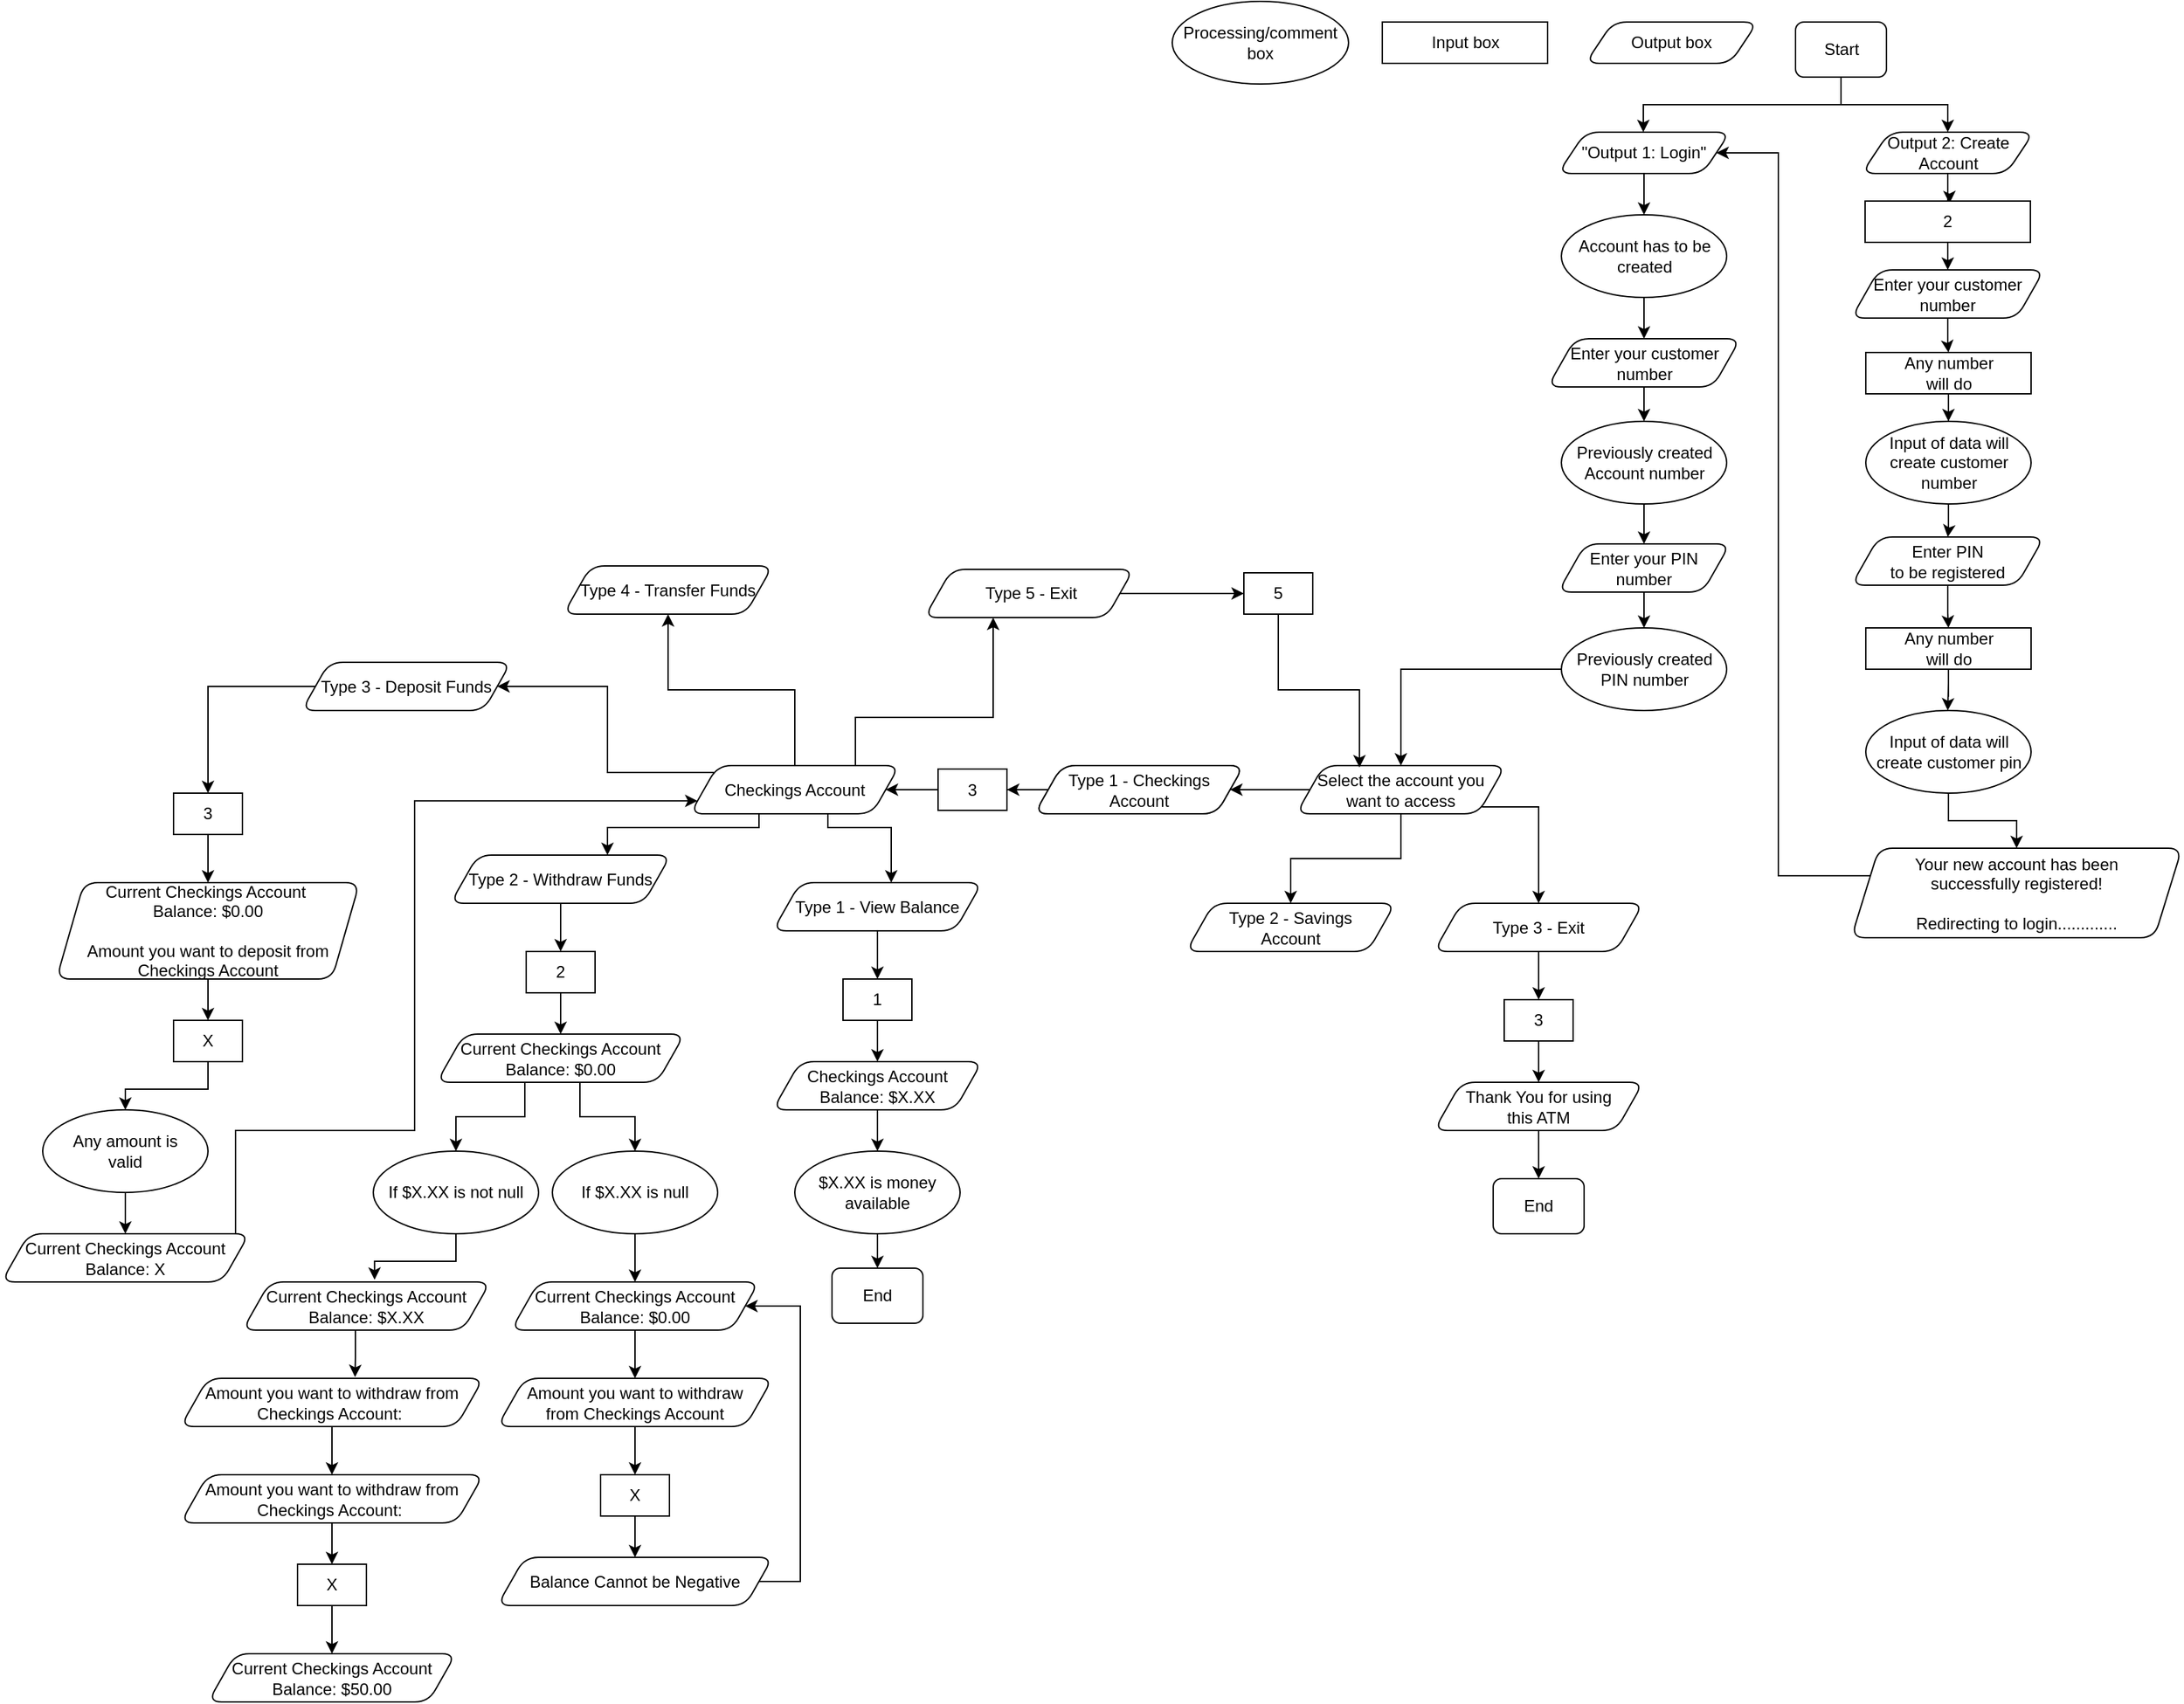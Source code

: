<mxfile version="20.1.1" type="github">
  <diagram id="PVZnReJb8n95HXbe6FDD" name="Page-1">
    <mxGraphModel dx="865" dy="463" grid="1" gridSize="10" guides="1" tooltips="1" connect="1" arrows="1" fold="1" page="1" pageScale="1" pageWidth="4681" pageHeight="3300" math="0" shadow="0">
      <root>
        <mxCell id="0" />
        <mxCell id="1" parent="0" />
        <mxCell id="Zx9jNWDYJmhsIeQJABpq-4" value="" style="edgeStyle=orthogonalEdgeStyle;rounded=0;orthogonalLoop=1;jettySize=auto;html=1;" edge="1" parent="1" source="Zx9jNWDYJmhsIeQJABpq-1" target="Zx9jNWDYJmhsIeQJABpq-2">
          <mxGeometry relative="1" as="geometry">
            <Array as="points">
              <mxPoint x="2446" y="155" />
              <mxPoint x="2302" y="155" />
            </Array>
          </mxGeometry>
        </mxCell>
        <mxCell id="Zx9jNWDYJmhsIeQJABpq-8" style="edgeStyle=orthogonalEdgeStyle;rounded=0;orthogonalLoop=1;jettySize=auto;html=1;entryX=0.5;entryY=0;entryDx=0;entryDy=0;" edge="1" parent="1" source="Zx9jNWDYJmhsIeQJABpq-1" target="Zx9jNWDYJmhsIeQJABpq-5">
          <mxGeometry relative="1" as="geometry" />
        </mxCell>
        <mxCell id="Zx9jNWDYJmhsIeQJABpq-1" value="Start" style="rounded=1;whiteSpace=wrap;html=1;" vertex="1" parent="1">
          <mxGeometry x="2412.5" y="95" width="66" height="40" as="geometry" />
        </mxCell>
        <mxCell id="Zx9jNWDYJmhsIeQJABpq-40" style="edgeStyle=orthogonalEdgeStyle;rounded=0;orthogonalLoop=1;jettySize=auto;html=1;" edge="1" parent="1" source="Zx9jNWDYJmhsIeQJABpq-2" target="Zx9jNWDYJmhsIeQJABpq-39">
          <mxGeometry relative="1" as="geometry" />
        </mxCell>
        <mxCell id="Zx9jNWDYJmhsIeQJABpq-2" value="&quot;Output 1: Login&quot;" style="shape=parallelogram;perimeter=parallelogramPerimeter;whiteSpace=wrap;html=1;fixedSize=1;rounded=1;" vertex="1" parent="1">
          <mxGeometry x="2240" y="175" width="125" height="30" as="geometry" />
        </mxCell>
        <mxCell id="Zx9jNWDYJmhsIeQJABpq-35" style="edgeStyle=orthogonalEdgeStyle;rounded=0;orthogonalLoop=1;jettySize=auto;html=1;entryX=0.511;entryY=0.054;entryDx=0;entryDy=0;entryPerimeter=0;" edge="1" parent="1" source="Zx9jNWDYJmhsIeQJABpq-5" target="Zx9jNWDYJmhsIeQJABpq-9">
          <mxGeometry relative="1" as="geometry" />
        </mxCell>
        <mxCell id="Zx9jNWDYJmhsIeQJABpq-5" value="Output 2: Create Account" style="shape=parallelogram;perimeter=parallelogramPerimeter;whiteSpace=wrap;html=1;fixedSize=1;rounded=1;" vertex="1" parent="1">
          <mxGeometry x="2460.5" y="175" width="125" height="30" as="geometry" />
        </mxCell>
        <mxCell id="Zx9jNWDYJmhsIeQJABpq-14" value="" style="edgeStyle=orthogonalEdgeStyle;rounded=0;orthogonalLoop=1;jettySize=auto;html=1;" edge="1" parent="1" source="Zx9jNWDYJmhsIeQJABpq-9" target="Zx9jNWDYJmhsIeQJABpq-13">
          <mxGeometry relative="1" as="geometry" />
        </mxCell>
        <mxCell id="Zx9jNWDYJmhsIeQJABpq-9" value="2" style="shape=rectangle;perimeter=retanglePerimeter;whiteSpace=wrap;html=1;fixedSize=1;sketch=0;rounded=0;shadow=0;direction=east;" vertex="1" parent="1">
          <mxGeometry x="2463" y="225" width="120" height="30" as="geometry" />
        </mxCell>
        <mxCell id="Zx9jNWDYJmhsIeQJABpq-16" value="" style="edgeStyle=orthogonalEdgeStyle;rounded=0;orthogonalLoop=1;jettySize=auto;html=1;" edge="1" parent="1" source="Zx9jNWDYJmhsIeQJABpq-13" target="Zx9jNWDYJmhsIeQJABpq-15">
          <mxGeometry relative="1" as="geometry" />
        </mxCell>
        <mxCell id="Zx9jNWDYJmhsIeQJABpq-13" value="Enter your customer number" style="shape=parallelogram;perimeter=parallelogramPerimeter;whiteSpace=wrap;html=1;fixedSize=1;rounded=1;" vertex="1" parent="1">
          <mxGeometry x="2453" y="275" width="140" height="35" as="geometry" />
        </mxCell>
        <mxCell id="Zx9jNWDYJmhsIeQJABpq-23" value="" style="edgeStyle=orthogonalEdgeStyle;rounded=0;orthogonalLoop=1;jettySize=auto;html=1;" edge="1" parent="1" source="Zx9jNWDYJmhsIeQJABpq-15" target="Zx9jNWDYJmhsIeQJABpq-22">
          <mxGeometry relative="1" as="geometry" />
        </mxCell>
        <mxCell id="Zx9jNWDYJmhsIeQJABpq-15" value="Any number &lt;br&gt;will do" style="shape=rectangle;perimeter=rectanglePerimeter;whiteSpace=wrap;html=1;fixedSize=1;" vertex="1" parent="1">
          <mxGeometry x="2463.5" y="335" width="120" height="30" as="geometry" />
        </mxCell>
        <mxCell id="Zx9jNWDYJmhsIeQJABpq-26" style="edgeStyle=orthogonalEdgeStyle;rounded=0;orthogonalLoop=1;jettySize=auto;html=1;entryX=0.5;entryY=0;entryDx=0;entryDy=0;" edge="1" parent="1" source="Zx9jNWDYJmhsIeQJABpq-22" target="Zx9jNWDYJmhsIeQJABpq-25">
          <mxGeometry relative="1" as="geometry" />
        </mxCell>
        <mxCell id="Zx9jNWDYJmhsIeQJABpq-22" value="Input of data will create customer number" style="ellipse;whiteSpace=wrap;html=1;" vertex="1" parent="1">
          <mxGeometry x="2463.5" y="385" width="120" height="60" as="geometry" />
        </mxCell>
        <mxCell id="Zx9jNWDYJmhsIeQJABpq-30" style="edgeStyle=orthogonalEdgeStyle;rounded=0;orthogonalLoop=1;jettySize=auto;html=1;entryX=0.5;entryY=0;entryDx=0;entryDy=0;" edge="1" parent="1" source="Zx9jNWDYJmhsIeQJABpq-25" target="Zx9jNWDYJmhsIeQJABpq-29">
          <mxGeometry relative="1" as="geometry" />
        </mxCell>
        <mxCell id="Zx9jNWDYJmhsIeQJABpq-25" value="Enter PIN &lt;br&gt;to be registered" style="shape=parallelogram;perimeter=parallelogramPerimeter;whiteSpace=wrap;html=1;fixedSize=1;rounded=1;" vertex="1" parent="1">
          <mxGeometry x="2453" y="469" width="140" height="35" as="geometry" />
        </mxCell>
        <mxCell id="Zx9jNWDYJmhsIeQJABpq-37" value="" style="edgeStyle=orthogonalEdgeStyle;rounded=0;orthogonalLoop=1;jettySize=auto;html=1;" edge="1" parent="1" source="Zx9jNWDYJmhsIeQJABpq-27" target="Zx9jNWDYJmhsIeQJABpq-36">
          <mxGeometry relative="1" as="geometry" />
        </mxCell>
        <mxCell id="Zx9jNWDYJmhsIeQJABpq-27" value="Input of data will create customer pin" style="ellipse;whiteSpace=wrap;html=1;" vertex="1" parent="1">
          <mxGeometry x="2463.5" y="595" width="120" height="60" as="geometry" />
        </mxCell>
        <mxCell id="Zx9jNWDYJmhsIeQJABpq-31" style="edgeStyle=orthogonalEdgeStyle;rounded=0;orthogonalLoop=1;jettySize=auto;html=1;entryX=0.5;entryY=0;entryDx=0;entryDy=0;" edge="1" parent="1" source="Zx9jNWDYJmhsIeQJABpq-29">
          <mxGeometry relative="1" as="geometry">
            <mxPoint x="2523" y="595" as="targetPoint" />
          </mxGeometry>
        </mxCell>
        <mxCell id="Zx9jNWDYJmhsIeQJABpq-29" value="Any number &lt;br&gt;will do" style="shape=rectangle;perimeter=rectanglePerimeter;whiteSpace=wrap;html=1;fixedSize=1;" vertex="1" parent="1">
          <mxGeometry x="2463.5" y="535" width="120" height="30" as="geometry" />
        </mxCell>
        <mxCell id="Zx9jNWDYJmhsIeQJABpq-38" style="edgeStyle=orthogonalEdgeStyle;rounded=0;orthogonalLoop=1;jettySize=auto;html=1;entryX=1;entryY=0.5;entryDx=0;entryDy=0;" edge="1" parent="1" source="Zx9jNWDYJmhsIeQJABpq-36" target="Zx9jNWDYJmhsIeQJABpq-2">
          <mxGeometry relative="1" as="geometry">
            <Array as="points">
              <mxPoint x="2400" y="715" />
              <mxPoint x="2400" y="190" />
            </Array>
          </mxGeometry>
        </mxCell>
        <mxCell id="Zx9jNWDYJmhsIeQJABpq-36" value="Your new account has been &lt;br&gt;successfully registered!&lt;br&gt;&lt;br&gt;Redirecting to login............." style="shape=parallelogram;perimeter=parallelogramPerimeter;whiteSpace=wrap;html=1;fixedSize=1;rounded=1;" vertex="1" parent="1">
          <mxGeometry x="2453" y="695" width="240" height="65" as="geometry" />
        </mxCell>
        <mxCell id="Zx9jNWDYJmhsIeQJABpq-43" style="edgeStyle=orthogonalEdgeStyle;rounded=0;orthogonalLoop=1;jettySize=auto;html=1;entryX=0.5;entryY=0;entryDx=0;entryDy=0;" edge="1" parent="1" source="Zx9jNWDYJmhsIeQJABpq-39" target="Zx9jNWDYJmhsIeQJABpq-44">
          <mxGeometry relative="1" as="geometry">
            <mxPoint x="2302.5" y="325" as="targetPoint" />
          </mxGeometry>
        </mxCell>
        <mxCell id="Zx9jNWDYJmhsIeQJABpq-39" value="Account has to be created" style="ellipse;whiteSpace=wrap;html=1;" vertex="1" parent="1">
          <mxGeometry x="2242.5" y="235" width="120" height="60" as="geometry" />
        </mxCell>
        <mxCell id="Zx9jNWDYJmhsIeQJABpq-51" style="edgeStyle=orthogonalEdgeStyle;rounded=0;orthogonalLoop=1;jettySize=auto;html=1;" edge="1" parent="1" source="Zx9jNWDYJmhsIeQJABpq-44" target="Zx9jNWDYJmhsIeQJABpq-50">
          <mxGeometry relative="1" as="geometry" />
        </mxCell>
        <mxCell id="Zx9jNWDYJmhsIeQJABpq-44" value="Enter your customer number" style="shape=parallelogram;perimeter=parallelogramPerimeter;whiteSpace=wrap;html=1;fixedSize=1;rounded=1;" vertex="1" parent="1">
          <mxGeometry x="2232.5" y="325" width="140" height="35" as="geometry" />
        </mxCell>
        <mxCell id="Zx9jNWDYJmhsIeQJABpq-47" value="Output box" style="shape=parallelogram;perimeter=parallelogramPerimeter;whiteSpace=wrap;html=1;fixedSize=1;rounded=1;" vertex="1" parent="1">
          <mxGeometry x="2260" y="95" width="125" height="30" as="geometry" />
        </mxCell>
        <mxCell id="Zx9jNWDYJmhsIeQJABpq-48" value="Input box" style="shape=rectangle;perimeter=rectanglePerimeter;whiteSpace=wrap;html=1;fixedSize=1;" vertex="1" parent="1">
          <mxGeometry x="2112.5" y="95" width="120" height="30" as="geometry" />
        </mxCell>
        <mxCell id="Zx9jNWDYJmhsIeQJABpq-49" value="Processing/comment box" style="ellipse;whiteSpace=wrap;html=1;" vertex="1" parent="1">
          <mxGeometry x="1960" y="80" width="128" height="60" as="geometry" />
        </mxCell>
        <mxCell id="Zx9jNWDYJmhsIeQJABpq-53" style="edgeStyle=orthogonalEdgeStyle;rounded=0;orthogonalLoop=1;jettySize=auto;html=1;entryX=0.5;entryY=0;entryDx=0;entryDy=0;" edge="1" parent="1" source="Zx9jNWDYJmhsIeQJABpq-50" target="Zx9jNWDYJmhsIeQJABpq-52">
          <mxGeometry relative="1" as="geometry" />
        </mxCell>
        <mxCell id="Zx9jNWDYJmhsIeQJABpq-50" value="Previously created Account number" style="ellipse;whiteSpace=wrap;html=1;" vertex="1" parent="1">
          <mxGeometry x="2242.5" y="385" width="120" height="60" as="geometry" />
        </mxCell>
        <mxCell id="Zx9jNWDYJmhsIeQJABpq-55" style="edgeStyle=orthogonalEdgeStyle;rounded=0;orthogonalLoop=1;jettySize=auto;html=1;entryX=0.5;entryY=0;entryDx=0;entryDy=0;" edge="1" parent="1" source="Zx9jNWDYJmhsIeQJABpq-52" target="Zx9jNWDYJmhsIeQJABpq-54">
          <mxGeometry relative="1" as="geometry" />
        </mxCell>
        <mxCell id="Zx9jNWDYJmhsIeQJABpq-52" value="Enter your PIN &lt;br&gt;number" style="shape=parallelogram;perimeter=parallelogramPerimeter;whiteSpace=wrap;html=1;fixedSize=1;rounded=1;" vertex="1" parent="1">
          <mxGeometry x="2240" y="474" width="125" height="35" as="geometry" />
        </mxCell>
        <mxCell id="Zx9jNWDYJmhsIeQJABpq-60" style="edgeStyle=orthogonalEdgeStyle;rounded=0;orthogonalLoop=1;jettySize=auto;html=1;entryX=0.5;entryY=0;entryDx=0;entryDy=0;" edge="1" parent="1" source="Zx9jNWDYJmhsIeQJABpq-54" target="Zx9jNWDYJmhsIeQJABpq-59">
          <mxGeometry relative="1" as="geometry" />
        </mxCell>
        <mxCell id="Zx9jNWDYJmhsIeQJABpq-54" value="Previously created PIN number" style="ellipse;whiteSpace=wrap;html=1;" vertex="1" parent="1">
          <mxGeometry x="2242.5" y="535" width="120" height="60" as="geometry" />
        </mxCell>
        <mxCell id="Zx9jNWDYJmhsIeQJABpq-62" style="edgeStyle=orthogonalEdgeStyle;rounded=0;orthogonalLoop=1;jettySize=auto;html=1;" edge="1" parent="1" source="Zx9jNWDYJmhsIeQJABpq-59" target="Zx9jNWDYJmhsIeQJABpq-61">
          <mxGeometry relative="1" as="geometry" />
        </mxCell>
        <mxCell id="Zx9jNWDYJmhsIeQJABpq-64" style="edgeStyle=orthogonalEdgeStyle;rounded=0;orthogonalLoop=1;jettySize=auto;html=1;entryX=0.5;entryY=0;entryDx=0;entryDy=0;" edge="1" parent="1" source="Zx9jNWDYJmhsIeQJABpq-59" target="Zx9jNWDYJmhsIeQJABpq-63">
          <mxGeometry relative="1" as="geometry" />
        </mxCell>
        <mxCell id="Zx9jNWDYJmhsIeQJABpq-66" style="edgeStyle=orthogonalEdgeStyle;rounded=0;orthogonalLoop=1;jettySize=auto;html=1;entryX=0.5;entryY=0;entryDx=0;entryDy=0;" edge="1" parent="1" source="Zx9jNWDYJmhsIeQJABpq-59" target="Zx9jNWDYJmhsIeQJABpq-65">
          <mxGeometry relative="1" as="geometry">
            <Array as="points">
              <mxPoint x="2226" y="665" />
            </Array>
          </mxGeometry>
        </mxCell>
        <mxCell id="Zx9jNWDYJmhsIeQJABpq-59" value="Select the account you want to access" style="shape=parallelogram;perimeter=parallelogramPerimeter;whiteSpace=wrap;html=1;fixedSize=1;rounded=1;" vertex="1" parent="1">
          <mxGeometry x="2050" y="635" width="152" height="35" as="geometry" />
        </mxCell>
        <mxCell id="Zx9jNWDYJmhsIeQJABpq-77" style="edgeStyle=orthogonalEdgeStyle;rounded=0;orthogonalLoop=1;jettySize=auto;html=1;entryX=1;entryY=0.5;entryDx=0;entryDy=0;" edge="1" parent="1" source="Zx9jNWDYJmhsIeQJABpq-61" target="Zx9jNWDYJmhsIeQJABpq-76">
          <mxGeometry relative="1" as="geometry" />
        </mxCell>
        <mxCell id="Zx9jNWDYJmhsIeQJABpq-61" value="Type 1 - Checkings &lt;br&gt;Account" style="shape=parallelogram;perimeter=parallelogramPerimeter;whiteSpace=wrap;html=1;fixedSize=1;rounded=1;" vertex="1" parent="1">
          <mxGeometry x="1860" y="635" width="152" height="35" as="geometry" />
        </mxCell>
        <mxCell id="Zx9jNWDYJmhsIeQJABpq-63" value="Type 2 - Savings &lt;br&gt;Account" style="shape=parallelogram;perimeter=parallelogramPerimeter;whiteSpace=wrap;html=1;fixedSize=1;rounded=1;" vertex="1" parent="1">
          <mxGeometry x="1970" y="735" width="152" height="35" as="geometry" />
        </mxCell>
        <mxCell id="Zx9jNWDYJmhsIeQJABpq-71" style="edgeStyle=orthogonalEdgeStyle;rounded=0;orthogonalLoop=1;jettySize=auto;html=1;entryX=0.5;entryY=0;entryDx=0;entryDy=0;" edge="1" parent="1" source="Zx9jNWDYJmhsIeQJABpq-65" target="Zx9jNWDYJmhsIeQJABpq-70">
          <mxGeometry relative="1" as="geometry" />
        </mxCell>
        <mxCell id="Zx9jNWDYJmhsIeQJABpq-65" value="Type 3 - Exit" style="shape=parallelogram;perimeter=parallelogramPerimeter;whiteSpace=wrap;html=1;fixedSize=1;rounded=1;" vertex="1" parent="1">
          <mxGeometry x="2150" y="735" width="152" height="35" as="geometry" />
        </mxCell>
        <mxCell id="Zx9jNWDYJmhsIeQJABpq-73" style="edgeStyle=orthogonalEdgeStyle;rounded=0;orthogonalLoop=1;jettySize=auto;html=1;entryX=0.5;entryY=0;entryDx=0;entryDy=0;" edge="1" parent="1" source="Zx9jNWDYJmhsIeQJABpq-70" target="Zx9jNWDYJmhsIeQJABpq-72">
          <mxGeometry relative="1" as="geometry" />
        </mxCell>
        <mxCell id="Zx9jNWDYJmhsIeQJABpq-70" value="3" style="shape=rectangle;perimeter=rectanglePerimeter;whiteSpace=wrap;html=1;fixedSize=1;" vertex="1" parent="1">
          <mxGeometry x="2201" y="805" width="50" height="30" as="geometry" />
        </mxCell>
        <mxCell id="Zx9jNWDYJmhsIeQJABpq-75" style="edgeStyle=orthogonalEdgeStyle;rounded=0;orthogonalLoop=1;jettySize=auto;html=1;entryX=0.5;entryY=0;entryDx=0;entryDy=0;" edge="1" parent="1" source="Zx9jNWDYJmhsIeQJABpq-72" target="Zx9jNWDYJmhsIeQJABpq-74">
          <mxGeometry relative="1" as="geometry" />
        </mxCell>
        <mxCell id="Zx9jNWDYJmhsIeQJABpq-72" value="Thank You for using &lt;br&gt;this ATM" style="shape=parallelogram;perimeter=parallelogramPerimeter;whiteSpace=wrap;html=1;fixedSize=1;rounded=1;" vertex="1" parent="1">
          <mxGeometry x="2150" y="865" width="152" height="35" as="geometry" />
        </mxCell>
        <mxCell id="Zx9jNWDYJmhsIeQJABpq-74" value="End" style="rounded=1;whiteSpace=wrap;html=1;" vertex="1" parent="1">
          <mxGeometry x="2193" y="935" width="66" height="40" as="geometry" />
        </mxCell>
        <mxCell id="Zx9jNWDYJmhsIeQJABpq-80" style="edgeStyle=orthogonalEdgeStyle;rounded=0;orthogonalLoop=1;jettySize=auto;html=1;entryX=1;entryY=0.5;entryDx=0;entryDy=0;" edge="1" parent="1" source="Zx9jNWDYJmhsIeQJABpq-76" target="Zx9jNWDYJmhsIeQJABpq-79">
          <mxGeometry relative="1" as="geometry" />
        </mxCell>
        <mxCell id="Zx9jNWDYJmhsIeQJABpq-76" value="3" style="shape=rectangle;perimeter=rectanglePerimeter;whiteSpace=wrap;html=1;fixedSize=1;" vertex="1" parent="1">
          <mxGeometry x="1790" y="637.5" width="50" height="30" as="geometry" />
        </mxCell>
        <mxCell id="Zx9jNWDYJmhsIeQJABpq-78" value="Type 1 - Checkings &lt;br&gt;Account" style="shape=parallelogram;perimeter=parallelogramPerimeter;whiteSpace=wrap;html=1;fixedSize=1;rounded=1;" vertex="1" parent="1">
          <mxGeometry x="1860" y="635" width="152" height="35" as="geometry" />
        </mxCell>
        <mxCell id="Zx9jNWDYJmhsIeQJABpq-82" value="" style="edgeStyle=orthogonalEdgeStyle;rounded=0;orthogonalLoop=1;jettySize=auto;html=1;" edge="1" parent="1" source="Zx9jNWDYJmhsIeQJABpq-79" target="Zx9jNWDYJmhsIeQJABpq-81">
          <mxGeometry relative="1" as="geometry">
            <Array as="points">
              <mxPoint x="1710" y="680" />
              <mxPoint x="1756" y="680" />
            </Array>
          </mxGeometry>
        </mxCell>
        <mxCell id="Zx9jNWDYJmhsIeQJABpq-84" value="" style="edgeStyle=orthogonalEdgeStyle;rounded=0;orthogonalLoop=1;jettySize=auto;html=1;" edge="1" parent="1" source="Zx9jNWDYJmhsIeQJABpq-79" target="Zx9jNWDYJmhsIeQJABpq-83">
          <mxGeometry relative="1" as="geometry">
            <Array as="points">
              <mxPoint x="1660" y="680" />
              <mxPoint x="1550" y="680" />
            </Array>
          </mxGeometry>
        </mxCell>
        <mxCell id="Zx9jNWDYJmhsIeQJABpq-86" style="edgeStyle=orthogonalEdgeStyle;rounded=0;orthogonalLoop=1;jettySize=auto;html=1;" edge="1" parent="1" source="Zx9jNWDYJmhsIeQJABpq-79" target="Zx9jNWDYJmhsIeQJABpq-85">
          <mxGeometry relative="1" as="geometry">
            <Array as="points">
              <mxPoint x="1550" y="640" />
            </Array>
          </mxGeometry>
        </mxCell>
        <mxCell id="Zx9jNWDYJmhsIeQJABpq-90" style="edgeStyle=orthogonalEdgeStyle;rounded=0;orthogonalLoop=1;jettySize=auto;html=1;" edge="1" parent="1" source="Zx9jNWDYJmhsIeQJABpq-79" target="Zx9jNWDYJmhsIeQJABpq-89">
          <mxGeometry relative="1" as="geometry">
            <mxPoint x="1890" y="550" as="targetPoint" />
            <Array as="points">
              <mxPoint x="1730" y="600" />
              <mxPoint x="1830" y="600" />
            </Array>
          </mxGeometry>
        </mxCell>
        <mxCell id="Zx9jNWDYJmhsIeQJABpq-91" style="edgeStyle=orthogonalEdgeStyle;rounded=0;orthogonalLoop=1;jettySize=auto;html=1;" edge="1" parent="1" source="Zx9jNWDYJmhsIeQJABpq-79" target="Zx9jNWDYJmhsIeQJABpq-87">
          <mxGeometry relative="1" as="geometry" />
        </mxCell>
        <mxCell id="Zx9jNWDYJmhsIeQJABpq-79" value="Checkings Account" style="shape=parallelogram;perimeter=parallelogramPerimeter;whiteSpace=wrap;html=1;fixedSize=1;rounded=1;" vertex="1" parent="1">
          <mxGeometry x="1610" y="635" width="152" height="35" as="geometry" />
        </mxCell>
        <mxCell id="Zx9jNWDYJmhsIeQJABpq-96" style="edgeStyle=orthogonalEdgeStyle;rounded=0;orthogonalLoop=1;jettySize=auto;html=1;entryX=0.5;entryY=0;entryDx=0;entryDy=0;" edge="1" parent="1" source="Zx9jNWDYJmhsIeQJABpq-81" target="Zx9jNWDYJmhsIeQJABpq-95">
          <mxGeometry relative="1" as="geometry" />
        </mxCell>
        <mxCell id="Zx9jNWDYJmhsIeQJABpq-81" value="Type 1 - View Balance" style="shape=parallelogram;perimeter=parallelogramPerimeter;whiteSpace=wrap;html=1;fixedSize=1;rounded=1;" vertex="1" parent="1">
          <mxGeometry x="1670" y="720" width="152" height="35" as="geometry" />
        </mxCell>
        <mxCell id="Zx9jNWDYJmhsIeQJABpq-102" style="edgeStyle=orthogonalEdgeStyle;rounded=0;orthogonalLoop=1;jettySize=auto;html=1;entryX=0.5;entryY=0;entryDx=0;entryDy=0;" edge="1" parent="1" source="Zx9jNWDYJmhsIeQJABpq-83" target="Zx9jNWDYJmhsIeQJABpq-101">
          <mxGeometry relative="1" as="geometry" />
        </mxCell>
        <mxCell id="Zx9jNWDYJmhsIeQJABpq-83" value="Type 2 - Withdraw Funds" style="shape=parallelogram;perimeter=parallelogramPerimeter;whiteSpace=wrap;html=1;fixedSize=1;rounded=1;" vertex="1" parent="1">
          <mxGeometry x="1436" y="700" width="160" height="35" as="geometry" />
        </mxCell>
        <mxCell id="Zx9jNWDYJmhsIeQJABpq-122" style="edgeStyle=orthogonalEdgeStyle;rounded=0;orthogonalLoop=1;jettySize=auto;html=1;entryX=0.5;entryY=0;entryDx=0;entryDy=0;" edge="1" parent="1" source="Zx9jNWDYJmhsIeQJABpq-85" target="Zx9jNWDYJmhsIeQJABpq-121">
          <mxGeometry relative="1" as="geometry" />
        </mxCell>
        <mxCell id="Zx9jNWDYJmhsIeQJABpq-85" value="Type 3 - Deposit Funds" style="shape=parallelogram;perimeter=parallelogramPerimeter;whiteSpace=wrap;html=1;fixedSize=1;rounded=1;" vertex="1" parent="1">
          <mxGeometry x="1328" y="560" width="152" height="35" as="geometry" />
        </mxCell>
        <mxCell id="Zx9jNWDYJmhsIeQJABpq-87" value="Type 4 - Transfer Funds" style="shape=parallelogram;perimeter=parallelogramPerimeter;whiteSpace=wrap;html=1;fixedSize=1;rounded=1;" vertex="1" parent="1">
          <mxGeometry x="1518" y="490" width="152" height="35" as="geometry" />
        </mxCell>
        <mxCell id="Zx9jNWDYJmhsIeQJABpq-93" style="edgeStyle=orthogonalEdgeStyle;rounded=0;orthogonalLoop=1;jettySize=auto;html=1;entryX=0;entryY=0.5;entryDx=0;entryDy=0;" edge="1" parent="1" source="Zx9jNWDYJmhsIeQJABpq-89" target="Zx9jNWDYJmhsIeQJABpq-92">
          <mxGeometry relative="1" as="geometry" />
        </mxCell>
        <mxCell id="Zx9jNWDYJmhsIeQJABpq-89" value="&amp;nbsp;Type 5 - Exit" style="shape=parallelogram;perimeter=parallelogramPerimeter;whiteSpace=wrap;html=1;fixedSize=1;rounded=1;" vertex="1" parent="1">
          <mxGeometry x="1780" y="492.5" width="152" height="35" as="geometry" />
        </mxCell>
        <mxCell id="Zx9jNWDYJmhsIeQJABpq-94" style="edgeStyle=orthogonalEdgeStyle;rounded=0;orthogonalLoop=1;jettySize=auto;html=1;entryX=0.302;entryY=0.038;entryDx=0;entryDy=0;entryPerimeter=0;" edge="1" parent="1" source="Zx9jNWDYJmhsIeQJABpq-92" target="Zx9jNWDYJmhsIeQJABpq-59">
          <mxGeometry relative="1" as="geometry" />
        </mxCell>
        <mxCell id="Zx9jNWDYJmhsIeQJABpq-92" value="5" style="shape=rectangle;perimeter=rectanglePerimeter;whiteSpace=wrap;html=1;fixedSize=1;" vertex="1" parent="1">
          <mxGeometry x="2012" y="495" width="50" height="30" as="geometry" />
        </mxCell>
        <mxCell id="Zx9jNWDYJmhsIeQJABpq-98" style="edgeStyle=orthogonalEdgeStyle;rounded=0;orthogonalLoop=1;jettySize=auto;html=1;entryX=0.5;entryY=0;entryDx=0;entryDy=0;" edge="1" parent="1" source="Zx9jNWDYJmhsIeQJABpq-95" target="Zx9jNWDYJmhsIeQJABpq-97">
          <mxGeometry relative="1" as="geometry" />
        </mxCell>
        <mxCell id="Zx9jNWDYJmhsIeQJABpq-95" value="1" style="shape=rectangle;perimeter=rectanglePerimeter;whiteSpace=wrap;html=1;fixedSize=1;" vertex="1" parent="1">
          <mxGeometry x="1721" y="790" width="50" height="30" as="geometry" />
        </mxCell>
        <mxCell id="Zx9jNWDYJmhsIeQJABpq-100" style="edgeStyle=orthogonalEdgeStyle;rounded=0;orthogonalLoop=1;jettySize=auto;html=1;entryX=0.5;entryY=0;entryDx=0;entryDy=0;" edge="1" parent="1" source="Zx9jNWDYJmhsIeQJABpq-97" target="Zx9jNWDYJmhsIeQJABpq-99">
          <mxGeometry relative="1" as="geometry" />
        </mxCell>
        <mxCell id="Zx9jNWDYJmhsIeQJABpq-97" value="Checkings Account Balance: $X.XX" style="shape=parallelogram;perimeter=parallelogramPerimeter;whiteSpace=wrap;html=1;fixedSize=1;rounded=1;" vertex="1" parent="1">
          <mxGeometry x="1670" y="850" width="152" height="35" as="geometry" />
        </mxCell>
        <mxCell id="Zx9jNWDYJmhsIeQJABpq-108" style="edgeStyle=orthogonalEdgeStyle;rounded=0;orthogonalLoop=1;jettySize=auto;html=1;entryX=0.5;entryY=0;entryDx=0;entryDy=0;" edge="1" parent="1" source="Zx9jNWDYJmhsIeQJABpq-99" target="Zx9jNWDYJmhsIeQJABpq-107">
          <mxGeometry relative="1" as="geometry" />
        </mxCell>
        <mxCell id="Zx9jNWDYJmhsIeQJABpq-99" value="$X.XX is money available" style="ellipse;whiteSpace=wrap;html=1;" vertex="1" parent="1">
          <mxGeometry x="1686" y="915" width="120" height="60" as="geometry" />
        </mxCell>
        <mxCell id="Zx9jNWDYJmhsIeQJABpq-104" style="edgeStyle=orthogonalEdgeStyle;rounded=0;orthogonalLoop=1;jettySize=auto;html=1;entryX=0.5;entryY=0;entryDx=0;entryDy=0;" edge="1" parent="1" source="Zx9jNWDYJmhsIeQJABpq-101" target="Zx9jNWDYJmhsIeQJABpq-103">
          <mxGeometry relative="1" as="geometry" />
        </mxCell>
        <mxCell id="Zx9jNWDYJmhsIeQJABpq-101" value="2" style="shape=rectangle;perimeter=rectanglePerimeter;whiteSpace=wrap;html=1;fixedSize=1;" vertex="1" parent="1">
          <mxGeometry x="1491" y="770" width="50" height="30" as="geometry" />
        </mxCell>
        <mxCell id="Zx9jNWDYJmhsIeQJABpq-106" style="edgeStyle=orthogonalEdgeStyle;rounded=0;orthogonalLoop=1;jettySize=auto;html=1;entryX=0.5;entryY=0;entryDx=0;entryDy=0;" edge="1" parent="1" source="Zx9jNWDYJmhsIeQJABpq-103" target="Zx9jNWDYJmhsIeQJABpq-105">
          <mxGeometry relative="1" as="geometry">
            <Array as="points">
              <mxPoint x="1530" y="890" />
              <mxPoint x="1570" y="890" />
            </Array>
          </mxGeometry>
        </mxCell>
        <mxCell id="Zx9jNWDYJmhsIeQJABpq-123" style="edgeStyle=orthogonalEdgeStyle;rounded=0;orthogonalLoop=1;jettySize=auto;html=1;entryX=0.5;entryY=0;entryDx=0;entryDy=0;" edge="1" parent="1" source="Zx9jNWDYJmhsIeQJABpq-103" target="Zx9jNWDYJmhsIeQJABpq-133">
          <mxGeometry relative="1" as="geometry">
            <mxPoint x="1430" y="910" as="targetPoint" />
            <Array as="points">
              <mxPoint x="1490" y="890" />
              <mxPoint x="1440" y="890" />
            </Array>
          </mxGeometry>
        </mxCell>
        <mxCell id="Zx9jNWDYJmhsIeQJABpq-103" value="Current Checkings Account Balance: $0.00" style="shape=parallelogram;perimeter=parallelogramPerimeter;whiteSpace=wrap;html=1;fixedSize=1;rounded=1;" vertex="1" parent="1">
          <mxGeometry x="1426" y="830" width="180" height="35" as="geometry" />
        </mxCell>
        <mxCell id="Zx9jNWDYJmhsIeQJABpq-110" style="edgeStyle=orthogonalEdgeStyle;rounded=0;orthogonalLoop=1;jettySize=auto;html=1;entryX=0.5;entryY=0;entryDx=0;entryDy=0;" edge="1" parent="1" source="Zx9jNWDYJmhsIeQJABpq-105" target="Zx9jNWDYJmhsIeQJABpq-109">
          <mxGeometry relative="1" as="geometry" />
        </mxCell>
        <mxCell id="Zx9jNWDYJmhsIeQJABpq-105" value="If $X.XX is null" style="ellipse;whiteSpace=wrap;html=1;" vertex="1" parent="1">
          <mxGeometry x="1510" y="915" width="120" height="60" as="geometry" />
        </mxCell>
        <mxCell id="Zx9jNWDYJmhsIeQJABpq-107" value="End" style="rounded=1;whiteSpace=wrap;html=1;" vertex="1" parent="1">
          <mxGeometry x="1713" y="1000" width="66" height="40" as="geometry" />
        </mxCell>
        <mxCell id="Zx9jNWDYJmhsIeQJABpq-112" value="" style="edgeStyle=orthogonalEdgeStyle;rounded=0;orthogonalLoop=1;jettySize=auto;html=1;" edge="1" parent="1" source="Zx9jNWDYJmhsIeQJABpq-109" target="Zx9jNWDYJmhsIeQJABpq-111">
          <mxGeometry relative="1" as="geometry" />
        </mxCell>
        <mxCell id="Zx9jNWDYJmhsIeQJABpq-109" value="Current Checkings Account Balance: $0.00" style="shape=parallelogram;perimeter=parallelogramPerimeter;whiteSpace=wrap;html=1;fixedSize=1;rounded=1;" vertex="1" parent="1">
          <mxGeometry x="1480" y="1010" width="180" height="35" as="geometry" />
        </mxCell>
        <mxCell id="Zx9jNWDYJmhsIeQJABpq-114" style="edgeStyle=orthogonalEdgeStyle;rounded=0;orthogonalLoop=1;jettySize=auto;html=1;entryX=0.5;entryY=0;entryDx=0;entryDy=0;" edge="1" parent="1" source="Zx9jNWDYJmhsIeQJABpq-111" target="Zx9jNWDYJmhsIeQJABpq-113">
          <mxGeometry relative="1" as="geometry" />
        </mxCell>
        <mxCell id="Zx9jNWDYJmhsIeQJABpq-111" value="Amount you want to withdraw &lt;br&gt;from Checkings Account" style="shape=parallelogram;perimeter=parallelogramPerimeter;whiteSpace=wrap;html=1;fixedSize=1;rounded=1;" vertex="1" parent="1">
          <mxGeometry x="1470" y="1080" width="200" height="35" as="geometry" />
        </mxCell>
        <mxCell id="Zx9jNWDYJmhsIeQJABpq-117" style="edgeStyle=orthogonalEdgeStyle;rounded=0;orthogonalLoop=1;jettySize=auto;html=1;entryX=0.5;entryY=0;entryDx=0;entryDy=0;" edge="1" parent="1" source="Zx9jNWDYJmhsIeQJABpq-113" target="Zx9jNWDYJmhsIeQJABpq-118">
          <mxGeometry relative="1" as="geometry">
            <mxPoint x="1570" y="1205" as="targetPoint" />
          </mxGeometry>
        </mxCell>
        <mxCell id="Zx9jNWDYJmhsIeQJABpq-113" value="X" style="shape=rectangle;perimeter=rectanglePerimeter;whiteSpace=wrap;html=1;fixedSize=1;" vertex="1" parent="1">
          <mxGeometry x="1545" y="1150" width="50" height="30" as="geometry" />
        </mxCell>
        <mxCell id="Zx9jNWDYJmhsIeQJABpq-120" style="edgeStyle=orthogonalEdgeStyle;rounded=0;orthogonalLoop=1;jettySize=auto;html=1;" edge="1" parent="1" source="Zx9jNWDYJmhsIeQJABpq-118" target="Zx9jNWDYJmhsIeQJABpq-109">
          <mxGeometry relative="1" as="geometry">
            <Array as="points">
              <mxPoint x="1690" y="1227.5" />
              <mxPoint x="1690" y="1027.5" />
            </Array>
          </mxGeometry>
        </mxCell>
        <mxCell id="Zx9jNWDYJmhsIeQJABpq-118" value="Balance Cannot be Negative" style="shape=parallelogram;perimeter=parallelogramPerimeter;whiteSpace=wrap;html=1;fixedSize=1;rounded=1;" vertex="1" parent="1">
          <mxGeometry x="1470" y="1210" width="200" height="35" as="geometry" />
        </mxCell>
        <mxCell id="Zx9jNWDYJmhsIeQJABpq-125" style="edgeStyle=orthogonalEdgeStyle;rounded=0;orthogonalLoop=1;jettySize=auto;html=1;entryX=0.5;entryY=0;entryDx=0;entryDy=0;" edge="1" parent="1" source="Zx9jNWDYJmhsIeQJABpq-121" target="Zx9jNWDYJmhsIeQJABpq-124">
          <mxGeometry relative="1" as="geometry" />
        </mxCell>
        <mxCell id="Zx9jNWDYJmhsIeQJABpq-121" value="3" style="shape=rectangle;perimeter=rectanglePerimeter;whiteSpace=wrap;html=1;fixedSize=1;" vertex="1" parent="1">
          <mxGeometry x="1235" y="655" width="50" height="30" as="geometry" />
        </mxCell>
        <mxCell id="Zx9jNWDYJmhsIeQJABpq-127" style="edgeStyle=orthogonalEdgeStyle;rounded=0;orthogonalLoop=1;jettySize=auto;html=1;entryX=0.5;entryY=0;entryDx=0;entryDy=0;" edge="1" parent="1" source="Zx9jNWDYJmhsIeQJABpq-124" target="Zx9jNWDYJmhsIeQJABpq-126">
          <mxGeometry relative="1" as="geometry" />
        </mxCell>
        <mxCell id="Zx9jNWDYJmhsIeQJABpq-124" value="&lt;div&gt;Current Checkings Account&amp;nbsp;&lt;/div&gt;&lt;div&gt;Balance: $0.00&lt;/div&gt;&lt;div&gt;&lt;br&gt;&lt;/div&gt;&lt;div&gt;Amount you want to deposit from Checkings Account&lt;/div&gt;" style="shape=parallelogram;perimeter=parallelogramPerimeter;whiteSpace=wrap;html=1;fixedSize=1;rounded=1;" vertex="1" parent="1">
          <mxGeometry x="1150" y="720" width="220" height="70" as="geometry" />
        </mxCell>
        <mxCell id="Zx9jNWDYJmhsIeQJABpq-129" style="edgeStyle=orthogonalEdgeStyle;rounded=0;orthogonalLoop=1;jettySize=auto;html=1;entryX=0.5;entryY=0;entryDx=0;entryDy=0;" edge="1" parent="1" source="Zx9jNWDYJmhsIeQJABpq-126" target="Zx9jNWDYJmhsIeQJABpq-128">
          <mxGeometry relative="1" as="geometry">
            <Array as="points">
              <mxPoint x="1260" y="870" />
              <mxPoint x="1200" y="870" />
            </Array>
          </mxGeometry>
        </mxCell>
        <mxCell id="Zx9jNWDYJmhsIeQJABpq-126" value="X" style="shape=rectangle;perimeter=rectanglePerimeter;whiteSpace=wrap;html=1;fixedSize=1;" vertex="1" parent="1">
          <mxGeometry x="1235" y="820" width="50" height="30" as="geometry" />
        </mxCell>
        <mxCell id="Zx9jNWDYJmhsIeQJABpq-131" style="edgeStyle=orthogonalEdgeStyle;rounded=0;orthogonalLoop=1;jettySize=auto;html=1;entryX=0.5;entryY=0;entryDx=0;entryDy=0;" edge="1" parent="1" source="Zx9jNWDYJmhsIeQJABpq-128" target="Zx9jNWDYJmhsIeQJABpq-130">
          <mxGeometry relative="1" as="geometry" />
        </mxCell>
        <mxCell id="Zx9jNWDYJmhsIeQJABpq-128" value="Any amount is &lt;br&gt;valid" style="ellipse;whiteSpace=wrap;html=1;" vertex="1" parent="1">
          <mxGeometry x="1140" y="885" width="120" height="60" as="geometry" />
        </mxCell>
        <mxCell id="Zx9jNWDYJmhsIeQJABpq-132" style="edgeStyle=orthogonalEdgeStyle;rounded=0;orthogonalLoop=1;jettySize=auto;html=1;entryX=0;entryY=0.75;entryDx=0;entryDy=0;" edge="1" parent="1" source="Zx9jNWDYJmhsIeQJABpq-130" target="Zx9jNWDYJmhsIeQJABpq-79">
          <mxGeometry relative="1" as="geometry">
            <Array as="points">
              <mxPoint x="1280" y="900" />
              <mxPoint x="1410" y="900" />
              <mxPoint x="1410" y="661" />
            </Array>
          </mxGeometry>
        </mxCell>
        <mxCell id="Zx9jNWDYJmhsIeQJABpq-130" value="Current Checkings Account Balance: X" style="shape=parallelogram;perimeter=parallelogramPerimeter;whiteSpace=wrap;html=1;fixedSize=1;rounded=1;" vertex="1" parent="1">
          <mxGeometry x="1110" y="975" width="180" height="35" as="geometry" />
        </mxCell>
        <mxCell id="Zx9jNWDYJmhsIeQJABpq-135" style="edgeStyle=orthogonalEdgeStyle;rounded=0;orthogonalLoop=1;jettySize=auto;html=1;entryX=0.533;entryY=-0.045;entryDx=0;entryDy=0;entryPerimeter=0;" edge="1" parent="1" source="Zx9jNWDYJmhsIeQJABpq-133" target="Zx9jNWDYJmhsIeQJABpq-134">
          <mxGeometry relative="1" as="geometry" />
        </mxCell>
        <mxCell id="Zx9jNWDYJmhsIeQJABpq-133" value="If $X.XX is not null" style="ellipse;whiteSpace=wrap;html=1;" vertex="1" parent="1">
          <mxGeometry x="1380" y="915" width="120" height="60" as="geometry" />
        </mxCell>
        <mxCell id="Zx9jNWDYJmhsIeQJABpq-137" style="edgeStyle=orthogonalEdgeStyle;rounded=0;orthogonalLoop=1;jettySize=auto;html=1;entryX=0.576;entryY=-0.026;entryDx=0;entryDy=0;entryPerimeter=0;" edge="1" parent="1" source="Zx9jNWDYJmhsIeQJABpq-134" target="Zx9jNWDYJmhsIeQJABpq-136">
          <mxGeometry relative="1" as="geometry">
            <Array as="points">
              <mxPoint x="1367" y="1065" />
              <mxPoint x="1367" y="1065" />
            </Array>
          </mxGeometry>
        </mxCell>
        <mxCell id="Zx9jNWDYJmhsIeQJABpq-134" value="Current Checkings Account Balance: $X.XX" style="shape=parallelogram;perimeter=parallelogramPerimeter;whiteSpace=wrap;html=1;fixedSize=1;rounded=1;" vertex="1" parent="1">
          <mxGeometry x="1285" y="1010" width="180" height="35" as="geometry" />
        </mxCell>
        <mxCell id="Zx9jNWDYJmhsIeQJABpq-141" style="edgeStyle=orthogonalEdgeStyle;rounded=0;orthogonalLoop=1;jettySize=auto;html=1;entryX=0.5;entryY=0;entryDx=0;entryDy=0;" edge="1" parent="1" source="Zx9jNWDYJmhsIeQJABpq-136" target="Zx9jNWDYJmhsIeQJABpq-142">
          <mxGeometry relative="1" as="geometry">
            <mxPoint x="1355" y="1150" as="targetPoint" />
            <Array as="points">
              <mxPoint x="1350" y="1130" />
              <mxPoint x="1350" y="1130" />
            </Array>
          </mxGeometry>
        </mxCell>
        <mxCell id="Zx9jNWDYJmhsIeQJABpq-136" value="Amount you want to withdraw from Checkings Account:&amp;nbsp;" style="shape=parallelogram;perimeter=parallelogramPerimeter;whiteSpace=wrap;html=1;fixedSize=1;rounded=1;" vertex="1" parent="1">
          <mxGeometry x="1240" y="1080" width="220" height="35" as="geometry" />
        </mxCell>
        <mxCell id="Zx9jNWDYJmhsIeQJABpq-144" style="edgeStyle=orthogonalEdgeStyle;rounded=0;orthogonalLoop=1;jettySize=auto;html=1;entryX=0.5;entryY=0;entryDx=0;entryDy=0;" edge="1" parent="1" source="Zx9jNWDYJmhsIeQJABpq-142" target="Zx9jNWDYJmhsIeQJABpq-143">
          <mxGeometry relative="1" as="geometry" />
        </mxCell>
        <mxCell id="Zx9jNWDYJmhsIeQJABpq-142" value="Amount you want to withdraw from Checkings Account:&amp;nbsp;" style="shape=parallelogram;perimeter=parallelogramPerimeter;whiteSpace=wrap;html=1;fixedSize=1;rounded=1;" vertex="1" parent="1">
          <mxGeometry x="1240" y="1150" width="220" height="35" as="geometry" />
        </mxCell>
        <mxCell id="Zx9jNWDYJmhsIeQJABpq-146" style="edgeStyle=orthogonalEdgeStyle;rounded=0;orthogonalLoop=1;jettySize=auto;html=1;entryX=0.5;entryY=0;entryDx=0;entryDy=0;" edge="1" parent="1" source="Zx9jNWDYJmhsIeQJABpq-143" target="Zx9jNWDYJmhsIeQJABpq-145">
          <mxGeometry relative="1" as="geometry">
            <Array as="points" />
          </mxGeometry>
        </mxCell>
        <mxCell id="Zx9jNWDYJmhsIeQJABpq-143" value="X" style="shape=rectangle;perimeter=rectanglePerimeter;whiteSpace=wrap;html=1;fixedSize=1;" vertex="1" parent="1">
          <mxGeometry x="1325" y="1215" width="50" height="30" as="geometry" />
        </mxCell>
        <mxCell id="Zx9jNWDYJmhsIeQJABpq-145" value="Current Checkings Account &lt;br&gt;Balance: $50.00" style="shape=parallelogram;perimeter=parallelogramPerimeter;whiteSpace=wrap;html=1;fixedSize=1;rounded=1;" vertex="1" parent="1">
          <mxGeometry x="1260" y="1280" width="180" height="35" as="geometry" />
        </mxCell>
      </root>
    </mxGraphModel>
  </diagram>
</mxfile>
